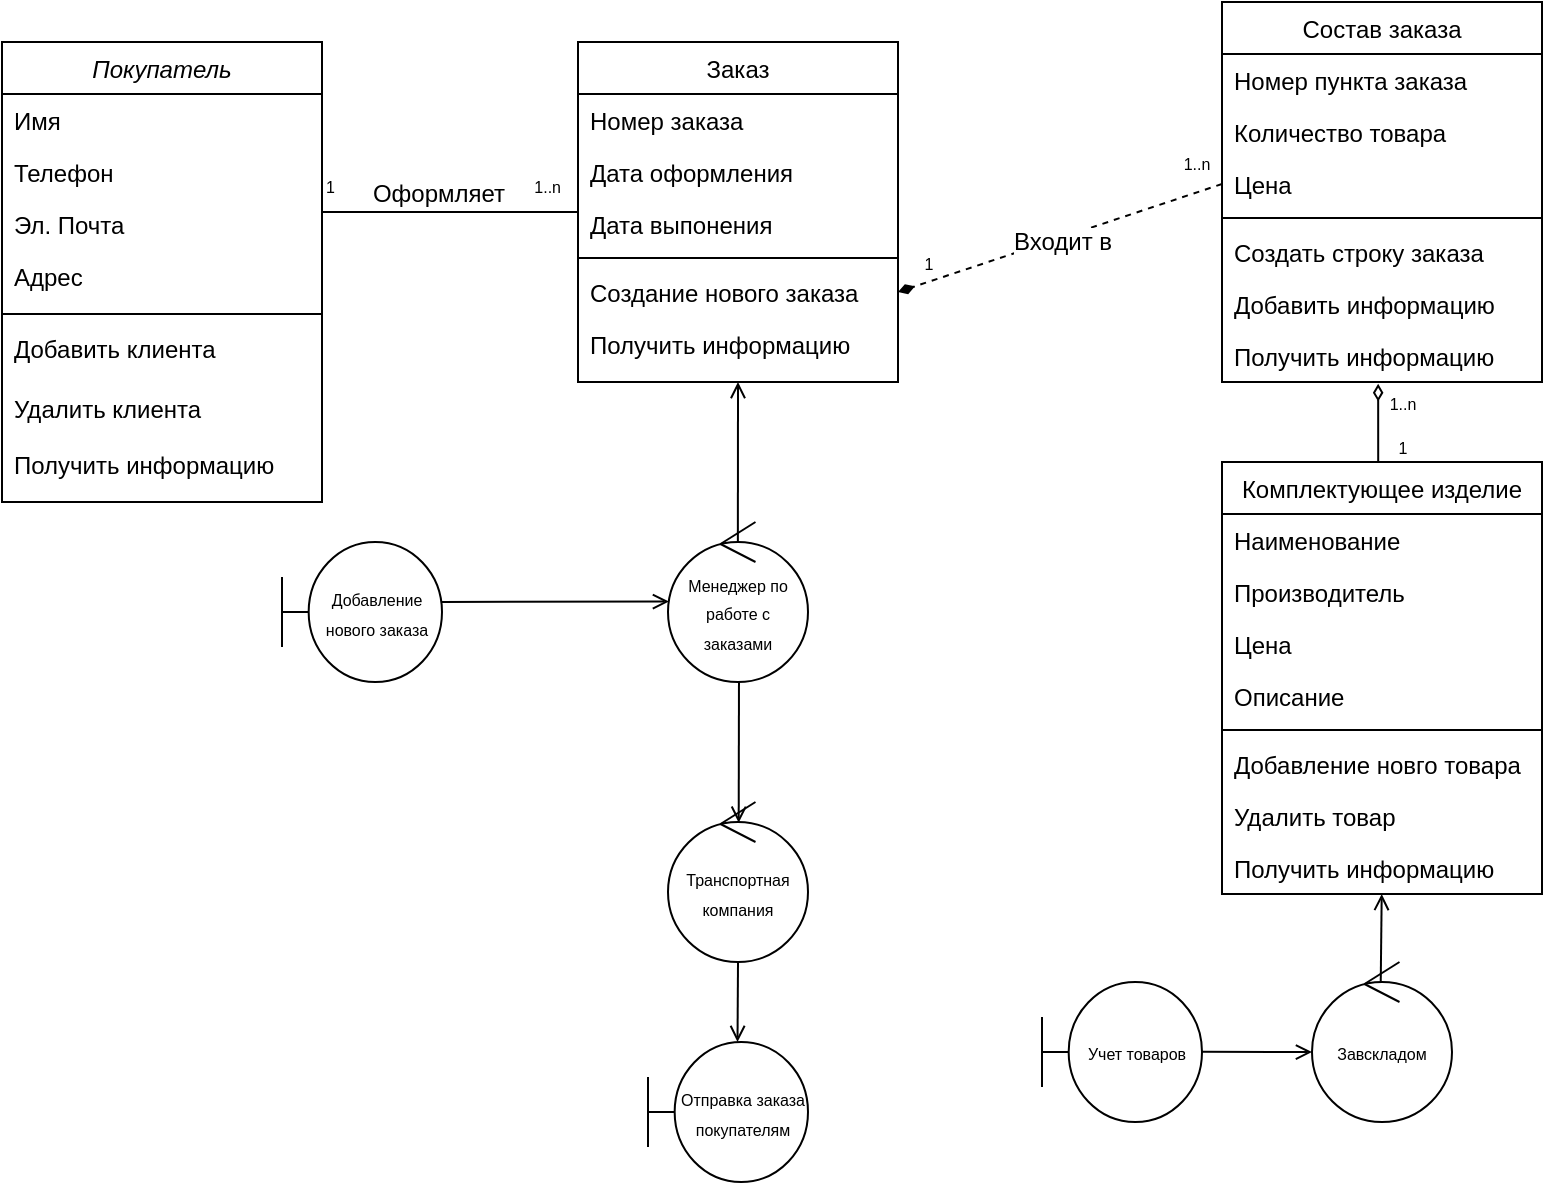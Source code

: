 <mxfile version="20.7.4" type="github">
  <diagram id="sq5tUa9uOOfnAcCKqO6m" name="Страница 1">
    <mxGraphModel dx="1155" dy="659" grid="1" gridSize="10" guides="1" tooltips="1" connect="1" arrows="1" fold="1" page="1" pageScale="1" pageWidth="827" pageHeight="1169" math="0" shadow="0">
      <root>
        <mxCell id="0" />
        <mxCell id="1" parent="0" />
        <mxCell id="co63qGfx2RiiY_eD4GLx-1" value="Покупатель" style="swimlane;fontStyle=2;align=center;verticalAlign=top;childLayout=stackLayout;horizontal=1;startSize=26;horizontalStack=0;resizeParent=1;resizeLast=0;collapsible=1;marginBottom=0;rounded=0;shadow=0;strokeWidth=1;" parent="1" vertex="1">
          <mxGeometry x="20" y="70" width="160" height="230" as="geometry">
            <mxRectangle x="230" y="140" width="160" height="26" as="alternateBounds" />
          </mxGeometry>
        </mxCell>
        <mxCell id="co63qGfx2RiiY_eD4GLx-2" value="Имя" style="text;align=left;verticalAlign=top;spacingLeft=4;spacingRight=4;overflow=hidden;rotatable=0;points=[[0,0.5],[1,0.5]];portConstraint=eastwest;" parent="co63qGfx2RiiY_eD4GLx-1" vertex="1">
          <mxGeometry y="26" width="160" height="26" as="geometry" />
        </mxCell>
        <mxCell id="co63qGfx2RiiY_eD4GLx-3" value="Телефон" style="text;align=left;verticalAlign=top;spacingLeft=4;spacingRight=4;overflow=hidden;rotatable=0;points=[[0,0.5],[1,0.5]];portConstraint=eastwest;rounded=0;shadow=0;html=0;" parent="co63qGfx2RiiY_eD4GLx-1" vertex="1">
          <mxGeometry y="52" width="160" height="26" as="geometry" />
        </mxCell>
        <mxCell id="co63qGfx2RiiY_eD4GLx-4" value="Эл. Почта" style="text;align=left;verticalAlign=top;spacingLeft=4;spacingRight=4;overflow=hidden;rotatable=0;points=[[0,0.5],[1,0.5]];portConstraint=eastwest;rounded=0;shadow=0;html=0;" parent="co63qGfx2RiiY_eD4GLx-1" vertex="1">
          <mxGeometry y="78" width="160" height="26" as="geometry" />
        </mxCell>
        <mxCell id="co63qGfx2RiiY_eD4GLx-5" value="Адрес" style="text;align=left;verticalAlign=top;spacingLeft=4;spacingRight=4;overflow=hidden;rotatable=0;points=[[0,0.5],[1,0.5]];portConstraint=eastwest;" parent="co63qGfx2RiiY_eD4GLx-1" vertex="1">
          <mxGeometry y="104" width="160" height="28" as="geometry" />
        </mxCell>
        <mxCell id="co63qGfx2RiiY_eD4GLx-6" value="" style="line;html=1;strokeWidth=1;align=left;verticalAlign=middle;spacingTop=-1;spacingLeft=3;spacingRight=3;rotatable=0;labelPosition=right;points=[];portConstraint=eastwest;" parent="co63qGfx2RiiY_eD4GLx-1" vertex="1">
          <mxGeometry y="132" width="160" height="8" as="geometry" />
        </mxCell>
        <mxCell id="co63qGfx2RiiY_eD4GLx-7" value="Добавить клиента" style="text;align=left;verticalAlign=top;spacingLeft=4;spacingRight=4;overflow=hidden;rotatable=0;points=[[0,0.5],[1,0.5]];portConstraint=eastwest;" parent="co63qGfx2RiiY_eD4GLx-1" vertex="1">
          <mxGeometry y="140" width="160" height="30" as="geometry" />
        </mxCell>
        <mxCell id="co63qGfx2RiiY_eD4GLx-8" value="Удалить клиента" style="text;align=left;verticalAlign=top;spacingLeft=4;spacingRight=4;overflow=hidden;rotatable=0;points=[[0,0.5],[1,0.5]];portConstraint=eastwest;" parent="co63qGfx2RiiY_eD4GLx-1" vertex="1">
          <mxGeometry y="170" width="160" height="28" as="geometry" />
        </mxCell>
        <mxCell id="co63qGfx2RiiY_eD4GLx-9" value="Получить информацию" style="text;align=left;verticalAlign=top;spacingLeft=4;spacingRight=4;overflow=hidden;rotatable=0;points=[[0,0.5],[1,0.5]];portConstraint=eastwest;" parent="co63qGfx2RiiY_eD4GLx-1" vertex="1">
          <mxGeometry y="198" width="160" height="28" as="geometry" />
        </mxCell>
        <mxCell id="co63qGfx2RiiY_eD4GLx-10" value="Состав заказа" style="swimlane;fontStyle=0;align=center;verticalAlign=top;childLayout=stackLayout;horizontal=1;startSize=26;horizontalStack=0;resizeParent=1;resizeLast=0;collapsible=1;marginBottom=0;rounded=0;shadow=0;strokeWidth=1;" parent="1" vertex="1">
          <mxGeometry x="630" y="50" width="160" height="190" as="geometry">
            <mxRectangle x="130" y="380" width="160" height="26" as="alternateBounds" />
          </mxGeometry>
        </mxCell>
        <mxCell id="co63qGfx2RiiY_eD4GLx-11" value="Номер пункта заказа" style="text;align=left;verticalAlign=top;spacingLeft=4;spacingRight=4;overflow=hidden;rotatable=0;points=[[0,0.5],[1,0.5]];portConstraint=eastwest;" parent="co63qGfx2RiiY_eD4GLx-10" vertex="1">
          <mxGeometry y="26" width="160" height="26" as="geometry" />
        </mxCell>
        <mxCell id="co63qGfx2RiiY_eD4GLx-12" value="Количество товара" style="text;align=left;verticalAlign=top;spacingLeft=4;spacingRight=4;overflow=hidden;rotatable=0;points=[[0,0.5],[1,0.5]];portConstraint=eastwest;rounded=0;shadow=0;html=0;" parent="co63qGfx2RiiY_eD4GLx-10" vertex="1">
          <mxGeometry y="52" width="160" height="26" as="geometry" />
        </mxCell>
        <mxCell id="co63qGfx2RiiY_eD4GLx-13" value="Цена" style="text;align=left;verticalAlign=top;spacingLeft=4;spacingRight=4;overflow=hidden;rotatable=0;points=[[0,0.5],[1,0.5]];portConstraint=eastwest;" parent="co63qGfx2RiiY_eD4GLx-10" vertex="1">
          <mxGeometry y="78" width="160" height="26" as="geometry" />
        </mxCell>
        <mxCell id="co63qGfx2RiiY_eD4GLx-14" value="" style="line;html=1;strokeWidth=1;align=left;verticalAlign=middle;spacingTop=-1;spacingLeft=3;spacingRight=3;rotatable=0;labelPosition=right;points=[];portConstraint=eastwest;" parent="co63qGfx2RiiY_eD4GLx-10" vertex="1">
          <mxGeometry y="104" width="160" height="8" as="geometry" />
        </mxCell>
        <mxCell id="co63qGfx2RiiY_eD4GLx-15" value="Создать строку заказа" style="text;align=left;verticalAlign=top;spacingLeft=4;spacingRight=4;overflow=hidden;rotatable=0;points=[[0,0.5],[1,0.5]];portConstraint=eastwest;fontStyle=0" parent="co63qGfx2RiiY_eD4GLx-10" vertex="1">
          <mxGeometry y="112" width="160" height="26" as="geometry" />
        </mxCell>
        <mxCell id="co63qGfx2RiiY_eD4GLx-16" value="Добавить информацию" style="text;align=left;verticalAlign=top;spacingLeft=4;spacingRight=4;overflow=hidden;rotatable=0;points=[[0,0.5],[1,0.5]];portConstraint=eastwest;fontStyle=0" parent="co63qGfx2RiiY_eD4GLx-10" vertex="1">
          <mxGeometry y="138" width="160" height="26" as="geometry" />
        </mxCell>
        <mxCell id="co63qGfx2RiiY_eD4GLx-17" value="Получить информацию" style="text;align=left;verticalAlign=top;spacingLeft=4;spacingRight=4;overflow=hidden;rotatable=0;points=[[0,0.5],[1,0.5]];portConstraint=eastwest;fontStyle=0" parent="co63qGfx2RiiY_eD4GLx-10" vertex="1">
          <mxGeometry y="164" width="160" height="26" as="geometry" />
        </mxCell>
        <mxCell id="co63qGfx2RiiY_eD4GLx-18" style="edgeStyle=none;rounded=0;orthogonalLoop=1;jettySize=auto;html=1;exitX=0.5;exitY=1;exitDx=0;exitDy=0;entryX=0.499;entryY=0.25;entryDx=0;entryDy=0;entryPerimeter=0;fontSize=12;endArrow=none;endFill=0;startArrow=open;startFill=0;" parent="1" source="co63qGfx2RiiY_eD4GLx-19" target="co63qGfx2RiiY_eD4GLx-34" edge="1">
          <mxGeometry relative="1" as="geometry" />
        </mxCell>
        <mxCell id="co63qGfx2RiiY_eD4GLx-19" value="Заказ" style="swimlane;fontStyle=0;align=center;verticalAlign=top;childLayout=stackLayout;horizontal=1;startSize=26;horizontalStack=0;resizeParent=1;resizeLast=0;collapsible=1;marginBottom=0;rounded=0;shadow=0;strokeWidth=1;" parent="1" vertex="1">
          <mxGeometry x="308" y="70" width="160" height="170" as="geometry">
            <mxRectangle x="550" y="140" width="160" height="26" as="alternateBounds" />
          </mxGeometry>
        </mxCell>
        <mxCell id="co63qGfx2RiiY_eD4GLx-20" value="Номер заказа" style="text;align=left;verticalAlign=top;spacingLeft=4;spacingRight=4;overflow=hidden;rotatable=0;points=[[0,0.5],[1,0.5]];portConstraint=eastwest;" parent="co63qGfx2RiiY_eD4GLx-19" vertex="1">
          <mxGeometry y="26" width="160" height="26" as="geometry" />
        </mxCell>
        <mxCell id="co63qGfx2RiiY_eD4GLx-21" value="Дата оформления" style="text;align=left;verticalAlign=top;spacingLeft=4;spacingRight=4;overflow=hidden;rotatable=0;points=[[0,0.5],[1,0.5]];portConstraint=eastwest;rounded=0;shadow=0;html=0;" parent="co63qGfx2RiiY_eD4GLx-19" vertex="1">
          <mxGeometry y="52" width="160" height="26" as="geometry" />
        </mxCell>
        <mxCell id="co63qGfx2RiiY_eD4GLx-22" value="Дата выпонения" style="text;align=left;verticalAlign=top;spacingLeft=4;spacingRight=4;overflow=hidden;rotatable=0;points=[[0,0.5],[1,0.5]];portConstraint=eastwest;rounded=0;shadow=0;html=0;" parent="co63qGfx2RiiY_eD4GLx-19" vertex="1">
          <mxGeometry y="78" width="160" height="26" as="geometry" />
        </mxCell>
        <mxCell id="co63qGfx2RiiY_eD4GLx-23" value="" style="line;html=1;strokeWidth=1;align=left;verticalAlign=middle;spacingTop=-1;spacingLeft=3;spacingRight=3;rotatable=0;labelPosition=right;points=[];portConstraint=eastwest;" parent="co63qGfx2RiiY_eD4GLx-19" vertex="1">
          <mxGeometry y="104" width="160" height="8" as="geometry" />
        </mxCell>
        <mxCell id="co63qGfx2RiiY_eD4GLx-24" value="Создание нового заказа" style="text;align=left;verticalAlign=top;spacingLeft=4;spacingRight=4;overflow=hidden;rotatable=0;points=[[0,0.5],[1,0.5]];portConstraint=eastwest;" parent="co63qGfx2RiiY_eD4GLx-19" vertex="1">
          <mxGeometry y="112" width="160" height="26" as="geometry" />
        </mxCell>
        <mxCell id="co63qGfx2RiiY_eD4GLx-25" value="Получить информацию" style="text;align=left;verticalAlign=top;spacingLeft=4;spacingRight=4;overflow=hidden;rotatable=0;points=[[0,0.5],[1,0.5]];portConstraint=eastwest;" parent="co63qGfx2RiiY_eD4GLx-19" vertex="1">
          <mxGeometry y="138" width="160" height="26" as="geometry" />
        </mxCell>
        <mxCell id="co63qGfx2RiiY_eD4GLx-26" value="" style="endArrow=none;shadow=0;strokeWidth=1;rounded=0;endFill=0;edgeStyle=elbowEdgeStyle;elbow=vertical;" parent="1" source="co63qGfx2RiiY_eD4GLx-1" target="co63qGfx2RiiY_eD4GLx-19" edge="1">
          <mxGeometry x="0.5" y="41" relative="1" as="geometry">
            <mxPoint x="180" y="142" as="sourcePoint" />
            <mxPoint x="340" y="142" as="targetPoint" />
            <mxPoint x="-40" y="32" as="offset" />
          </mxGeometry>
        </mxCell>
        <mxCell id="co63qGfx2RiiY_eD4GLx-27" value="1" style="resizable=0;align=left;verticalAlign=bottom;labelBackgroundColor=none;fontSize=8;" parent="co63qGfx2RiiY_eD4GLx-26" connectable="0" vertex="1">
          <mxGeometry x="-1" relative="1" as="geometry">
            <mxPoint y="-5" as="offset" />
          </mxGeometry>
        </mxCell>
        <mxCell id="co63qGfx2RiiY_eD4GLx-28" value="1..n" style="resizable=0;align=right;verticalAlign=bottom;labelBackgroundColor=none;fontSize=8;" parent="co63qGfx2RiiY_eD4GLx-26" connectable="0" vertex="1">
          <mxGeometry x="1" relative="1" as="geometry">
            <mxPoint x="-7" y="-5" as="offset" />
          </mxGeometry>
        </mxCell>
        <mxCell id="co63qGfx2RiiY_eD4GLx-29" value="Оформляет" style="text;html=1;resizable=0;points=[];;align=center;verticalAlign=middle;labelBackgroundColor=none;rounded=0;shadow=0;strokeWidth=1;fontSize=12;" parent="co63qGfx2RiiY_eD4GLx-26" vertex="1" connectable="0">
          <mxGeometry x="0.5" y="49" relative="1" as="geometry">
            <mxPoint x="-38" y="40" as="offset" />
          </mxGeometry>
        </mxCell>
        <mxCell id="co63qGfx2RiiY_eD4GLx-30" style="rounded=0;orthogonalLoop=1;jettySize=auto;html=1;exitX=0;exitY=0.5;exitDx=0;exitDy=0;entryX=1;entryY=0.5;entryDx=0;entryDy=0;dashed=1;fontSize=12;endArrow=diamondThin;endFill=1;" parent="1" source="co63qGfx2RiiY_eD4GLx-13" target="co63qGfx2RiiY_eD4GLx-24" edge="1">
          <mxGeometry relative="1" as="geometry" />
        </mxCell>
        <mxCell id="co63qGfx2RiiY_eD4GLx-31" value="&lt;font style=&quot;font-size: 8px;&quot;&gt;1&lt;/font&gt;" style="edgeLabel;html=1;align=center;verticalAlign=middle;resizable=0;points=[];fontSize=12;" parent="co63qGfx2RiiY_eD4GLx-30" vertex="1" connectable="0">
          <mxGeometry x="0.816" y="-2" relative="1" as="geometry">
            <mxPoint y="-8" as="offset" />
          </mxGeometry>
        </mxCell>
        <mxCell id="co63qGfx2RiiY_eD4GLx-32" value="&lt;font style=&quot;font-size: 8px;&quot;&gt;1..n&lt;/font&gt;" style="edgeLabel;html=1;align=center;verticalAlign=middle;resizable=0;points=[];fontSize=12;" parent="co63qGfx2RiiY_eD4GLx-30" vertex="1" connectable="0">
          <mxGeometry x="-0.829" y="1" relative="1" as="geometry">
            <mxPoint y="-17" as="offset" />
          </mxGeometry>
        </mxCell>
        <mxCell id="co63qGfx2RiiY_eD4GLx-33" value="Входит в" style="edgeLabel;html=1;align=center;verticalAlign=middle;resizable=0;points=[];fontSize=12;" parent="co63qGfx2RiiY_eD4GLx-30" vertex="1" connectable="0">
          <mxGeometry x="0.109" y="-1" relative="1" as="geometry">
            <mxPoint x="10" as="offset" />
          </mxGeometry>
        </mxCell>
        <mxCell id="co63qGfx2RiiY_eD4GLx-34" value="&lt;font style=&quot;font-size: 8px;&quot;&gt;Менеджер по работе с заказами&lt;/font&gt;" style="ellipse;shape=umlControl;whiteSpace=wrap;html=1;fontSize=12;" parent="1" vertex="1">
          <mxGeometry x="353" y="310" width="70" height="80" as="geometry" />
        </mxCell>
        <mxCell id="co63qGfx2RiiY_eD4GLx-35" value="&lt;font style=&quot;font-size: 8px;&quot;&gt;Добавление нового заказа&lt;/font&gt;" style="shape=umlBoundary;whiteSpace=wrap;html=1;fontSize=12;" parent="1" vertex="1">
          <mxGeometry x="160" y="320" width="80" height="70" as="geometry" />
        </mxCell>
        <mxCell id="co63qGfx2RiiY_eD4GLx-36" value="" style="endArrow=open;endFill=1;endSize=6;html=1;rounded=0;fontSize=12;entryX=0.007;entryY=0.497;entryDx=0;entryDy=0;entryPerimeter=0;exitX=0.996;exitY=0.428;exitDx=0;exitDy=0;exitPerimeter=0;jumpSize=6;" parent="1" source="co63qGfx2RiiY_eD4GLx-35" target="co63qGfx2RiiY_eD4GLx-34" edge="1">
          <mxGeometry width="160" relative="1" as="geometry">
            <mxPoint x="260" y="349.76" as="sourcePoint" />
            <mxPoint x="350" y="350" as="targetPoint" />
          </mxGeometry>
        </mxCell>
        <mxCell id="co63qGfx2RiiY_eD4GLx-46" style="edgeStyle=orthogonalEdgeStyle;rounded=0;orthogonalLoop=1;jettySize=auto;html=1;exitX=0.5;exitY=0;exitDx=0;exitDy=0;entryX=0.488;entryY=1.032;entryDx=0;entryDy=0;entryPerimeter=0;endArrow=diamondThin;endFill=0;" parent="1" source="co63qGfx2RiiY_eD4GLx-37" target="co63qGfx2RiiY_eD4GLx-17" edge="1">
          <mxGeometry relative="1" as="geometry" />
        </mxCell>
        <mxCell id="co63qGfx2RiiY_eD4GLx-47" value="&lt;font style=&quot;font-size: 8px;&quot;&gt;1..n&lt;/font&gt;" style="edgeLabel;html=1;align=center;verticalAlign=middle;resizable=0;points=[];" parent="co63qGfx2RiiY_eD4GLx-46" vertex="1" connectable="0">
          <mxGeometry x="0.547" relative="1" as="geometry">
            <mxPoint x="12" as="offset" />
          </mxGeometry>
        </mxCell>
        <mxCell id="co63qGfx2RiiY_eD4GLx-48" value="1" style="edgeLabel;html=1;align=center;verticalAlign=middle;resizable=0;points=[];fontSize=8;" parent="co63qGfx2RiiY_eD4GLx-46" vertex="1" connectable="0">
          <mxGeometry x="-0.551" y="-1" relative="1" as="geometry">
            <mxPoint x="11" as="offset" />
          </mxGeometry>
        </mxCell>
        <mxCell id="co63qGfx2RiiY_eD4GLx-37" value="Комплектующее изделие" style="swimlane;fontStyle=0;align=center;verticalAlign=top;childLayout=stackLayout;horizontal=1;startSize=26;horizontalStack=0;resizeParent=1;resizeLast=0;collapsible=1;marginBottom=0;rounded=0;shadow=0;strokeWidth=1;" parent="1" vertex="1">
          <mxGeometry x="630" y="280" width="160" height="216" as="geometry">
            <mxRectangle x="130" y="380" width="160" height="26" as="alternateBounds" />
          </mxGeometry>
        </mxCell>
        <mxCell id="co63qGfx2RiiY_eD4GLx-38" value="Наименование" style="text;align=left;verticalAlign=top;spacingLeft=4;spacingRight=4;overflow=hidden;rotatable=0;points=[[0,0.5],[1,0.5]];portConstraint=eastwest;" parent="co63qGfx2RiiY_eD4GLx-37" vertex="1">
          <mxGeometry y="26" width="160" height="26" as="geometry" />
        </mxCell>
        <mxCell id="co63qGfx2RiiY_eD4GLx-39" value="Производитель" style="text;align=left;verticalAlign=top;spacingLeft=4;spacingRight=4;overflow=hidden;rotatable=0;points=[[0,0.5],[1,0.5]];portConstraint=eastwest;rounded=0;shadow=0;html=0;" parent="co63qGfx2RiiY_eD4GLx-37" vertex="1">
          <mxGeometry y="52" width="160" height="26" as="geometry" />
        </mxCell>
        <mxCell id="co63qGfx2RiiY_eD4GLx-40" value="Цена" style="text;align=left;verticalAlign=top;spacingLeft=4;spacingRight=4;overflow=hidden;rotatable=0;points=[[0,0.5],[1,0.5]];portConstraint=eastwest;" parent="co63qGfx2RiiY_eD4GLx-37" vertex="1">
          <mxGeometry y="78" width="160" height="26" as="geometry" />
        </mxCell>
        <mxCell id="co63qGfx2RiiY_eD4GLx-42" value="Описание" style="text;align=left;verticalAlign=top;spacingLeft=4;spacingRight=4;overflow=hidden;rotatable=0;points=[[0,0.5],[1,0.5]];portConstraint=eastwest;fontStyle=0" parent="co63qGfx2RiiY_eD4GLx-37" vertex="1">
          <mxGeometry y="104" width="160" height="26" as="geometry" />
        </mxCell>
        <mxCell id="co63qGfx2RiiY_eD4GLx-41" value="" style="line;html=1;strokeWidth=1;align=left;verticalAlign=middle;spacingTop=-1;spacingLeft=3;spacingRight=3;rotatable=0;labelPosition=right;points=[];portConstraint=eastwest;" parent="co63qGfx2RiiY_eD4GLx-37" vertex="1">
          <mxGeometry y="130" width="160" height="8" as="geometry" />
        </mxCell>
        <mxCell id="co63qGfx2RiiY_eD4GLx-43" value="Добавление новго товара" style="text;align=left;verticalAlign=top;spacingLeft=4;spacingRight=4;overflow=hidden;rotatable=0;points=[[0,0.5],[1,0.5]];portConstraint=eastwest;fontStyle=0" parent="co63qGfx2RiiY_eD4GLx-37" vertex="1">
          <mxGeometry y="138" width="160" height="26" as="geometry" />
        </mxCell>
        <mxCell id="co63qGfx2RiiY_eD4GLx-44" value="Удалить товар" style="text;align=left;verticalAlign=top;spacingLeft=4;spacingRight=4;overflow=hidden;rotatable=0;points=[[0,0.5],[1,0.5]];portConstraint=eastwest;fontStyle=0" parent="co63qGfx2RiiY_eD4GLx-37" vertex="1">
          <mxGeometry y="164" width="160" height="26" as="geometry" />
        </mxCell>
        <mxCell id="co63qGfx2RiiY_eD4GLx-45" value="Получить информацию" style="text;align=left;verticalAlign=top;spacingLeft=4;spacingRight=4;overflow=hidden;rotatable=0;points=[[0,0.5],[1,0.5]];portConstraint=eastwest;fontStyle=0" parent="co63qGfx2RiiY_eD4GLx-37" vertex="1">
          <mxGeometry y="190" width="160" height="26" as="geometry" />
        </mxCell>
        <mxCell id="co63qGfx2RiiY_eD4GLx-51" value="&lt;font style=&quot;font-size: 8px;&quot;&gt;Учет товаров&lt;/font&gt;" style="shape=umlBoundary;whiteSpace=wrap;html=1;fontSize=12;" parent="1" vertex="1">
          <mxGeometry x="540" y="540" width="80" height="70" as="geometry" />
        </mxCell>
        <mxCell id="co63qGfx2RiiY_eD4GLx-52" value="&lt;font style=&quot;font-size: 8px;&quot;&gt;Завскладом&lt;/font&gt;" style="ellipse;shape=umlControl;whiteSpace=wrap;html=1;fontSize=12;" parent="1" vertex="1">
          <mxGeometry x="675" y="530" width="70" height="80" as="geometry" />
        </mxCell>
        <mxCell id="co63qGfx2RiiY_eD4GLx-53" value="" style="endArrow=open;endFill=1;endSize=6;html=1;rounded=0;fontSize=8;jumpSize=6;exitX=0.491;exitY=0.123;exitDx=0;exitDy=0;exitPerimeter=0;" parent="1" source="co63qGfx2RiiY_eD4GLx-52" target="co63qGfx2RiiY_eD4GLx-45" edge="1">
          <mxGeometry width="160" relative="1" as="geometry">
            <mxPoint x="470" y="420" as="sourcePoint" />
            <mxPoint x="630" y="420" as="targetPoint" />
          </mxGeometry>
        </mxCell>
        <mxCell id="co63qGfx2RiiY_eD4GLx-55" value="" style="endArrow=open;endFill=1;endSize=6;html=1;rounded=0;fontSize=8;jumpSize=6;exitX=0.998;exitY=0.499;exitDx=0;exitDy=0;exitPerimeter=0;entryX=0;entryY=0.563;entryDx=0;entryDy=0;entryPerimeter=0;" parent="1" source="co63qGfx2RiiY_eD4GLx-51" target="co63qGfx2RiiY_eD4GLx-52" edge="1">
          <mxGeometry width="160" relative="1" as="geometry">
            <mxPoint x="719.37" y="549.84" as="sourcePoint" />
            <mxPoint x="719.856" y="506" as="targetPoint" />
          </mxGeometry>
        </mxCell>
        <mxCell id="pPG2TfxvMOnz4XcHd_NR-1" value="&lt;span style=&quot;font-size: 8px;&quot;&gt;Отправка заказа покупателям&lt;/span&gt;" style="shape=umlBoundary;whiteSpace=wrap;html=1;fontSize=12;" parent="1" vertex="1">
          <mxGeometry x="343" y="570" width="80" height="70" as="geometry" />
        </mxCell>
        <mxCell id="GYRK6B8smbQONSBL0gsJ-1" value="&lt;font style=&quot;font-size: 8px;&quot;&gt;Транспортная&lt;br&gt;компания&lt;/font&gt;" style="ellipse;shape=umlControl;whiteSpace=wrap;html=1;" parent="1" vertex="1">
          <mxGeometry x="353" y="450" width="70" height="80" as="geometry" />
        </mxCell>
        <mxCell id="GYRK6B8smbQONSBL0gsJ-2" value="" style="endArrow=open;endFill=1;endSize=6;html=1;rounded=0;fontSize=8;exitX=0.507;exitY=0.998;exitDx=0;exitDy=0;exitPerimeter=0;entryX=0.505;entryY=0.13;entryDx=0;entryDy=0;entryPerimeter=0;" parent="1" source="co63qGfx2RiiY_eD4GLx-34" target="GYRK6B8smbQONSBL0gsJ-1" edge="1">
          <mxGeometry width="160" relative="1" as="geometry">
            <mxPoint x="250" y="450" as="sourcePoint" />
            <mxPoint x="410" y="450" as="targetPoint" />
          </mxGeometry>
        </mxCell>
        <mxCell id="GYRK6B8smbQONSBL0gsJ-3" value="" style="endArrow=open;endFill=1;endSize=6;html=1;rounded=0;fontSize=8;entryX=0.505;entryY=0.104;entryDx=0;entryDy=0;entryPerimeter=0;" parent="1" source="GYRK6B8smbQONSBL0gsJ-1" edge="1">
          <mxGeometry width="160" relative="1" as="geometry">
            <mxPoint x="387.76" y="503.28" as="sourcePoint" />
            <mxPoint x="387.76" y="570" as="targetPoint" />
          </mxGeometry>
        </mxCell>
      </root>
    </mxGraphModel>
  </diagram>
</mxfile>
